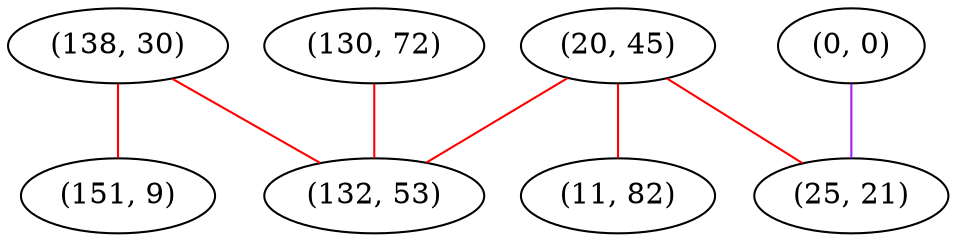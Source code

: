 graph "" {
"(20, 45)";
"(138, 30)";
"(130, 72)";
"(151, 9)";
"(0, 0)";
"(132, 53)";
"(25, 21)";
"(11, 82)";
"(20, 45)" -- "(132, 53)"  [color=red, key=0, weight=1];
"(20, 45)" -- "(25, 21)"  [color=red, key=0, weight=1];
"(20, 45)" -- "(11, 82)"  [color=red, key=0, weight=1];
"(138, 30)" -- "(132, 53)"  [color=red, key=0, weight=1];
"(138, 30)" -- "(151, 9)"  [color=red, key=0, weight=1];
"(130, 72)" -- "(132, 53)"  [color=red, key=0, weight=1];
"(0, 0)" -- "(25, 21)"  [color=purple, key=0, weight=4];
}
